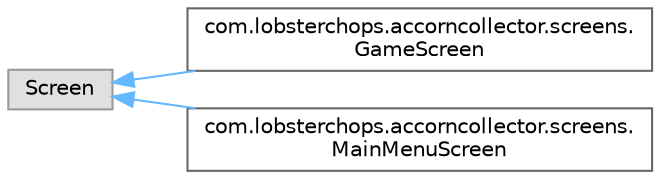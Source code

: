 digraph "Graphical Class Hierarchy"
{
 // LATEX_PDF_SIZE
  bgcolor="transparent";
  edge [fontname=Helvetica,fontsize=10,labelfontname=Helvetica,labelfontsize=10];
  node [fontname=Helvetica,fontsize=10,shape=box,height=0.2,width=0.4];
  rankdir="LR";
  Node0 [id="Node000000",label="Screen",height=0.2,width=0.4,color="grey60", fillcolor="#E0E0E0", style="filled",tooltip=" "];
  Node0 -> Node1 [id="edge2_Node000000_Node000001",dir="back",color="steelblue1",style="solid",tooltip=" "];
  Node1 [id="Node000001",label="com.lobsterchops.accorncollector.screens.\lGameScreen",height=0.2,width=0.4,color="grey40", fillcolor="white", style="filled",URL="$classcom_1_1lobsterchops_1_1accorncollector_1_1screens_1_1_game_screen.html",tooltip=" "];
  Node0 -> Node2 [id="edge3_Node000000_Node000002",dir="back",color="steelblue1",style="solid",tooltip=" "];
  Node2 [id="Node000002",label="com.lobsterchops.accorncollector.screens.\lMainMenuScreen",height=0.2,width=0.4,color="grey40", fillcolor="white", style="filled",URL="$classcom_1_1lobsterchops_1_1accorncollector_1_1screens_1_1_main_menu_screen.html",tooltip=" "];
}
